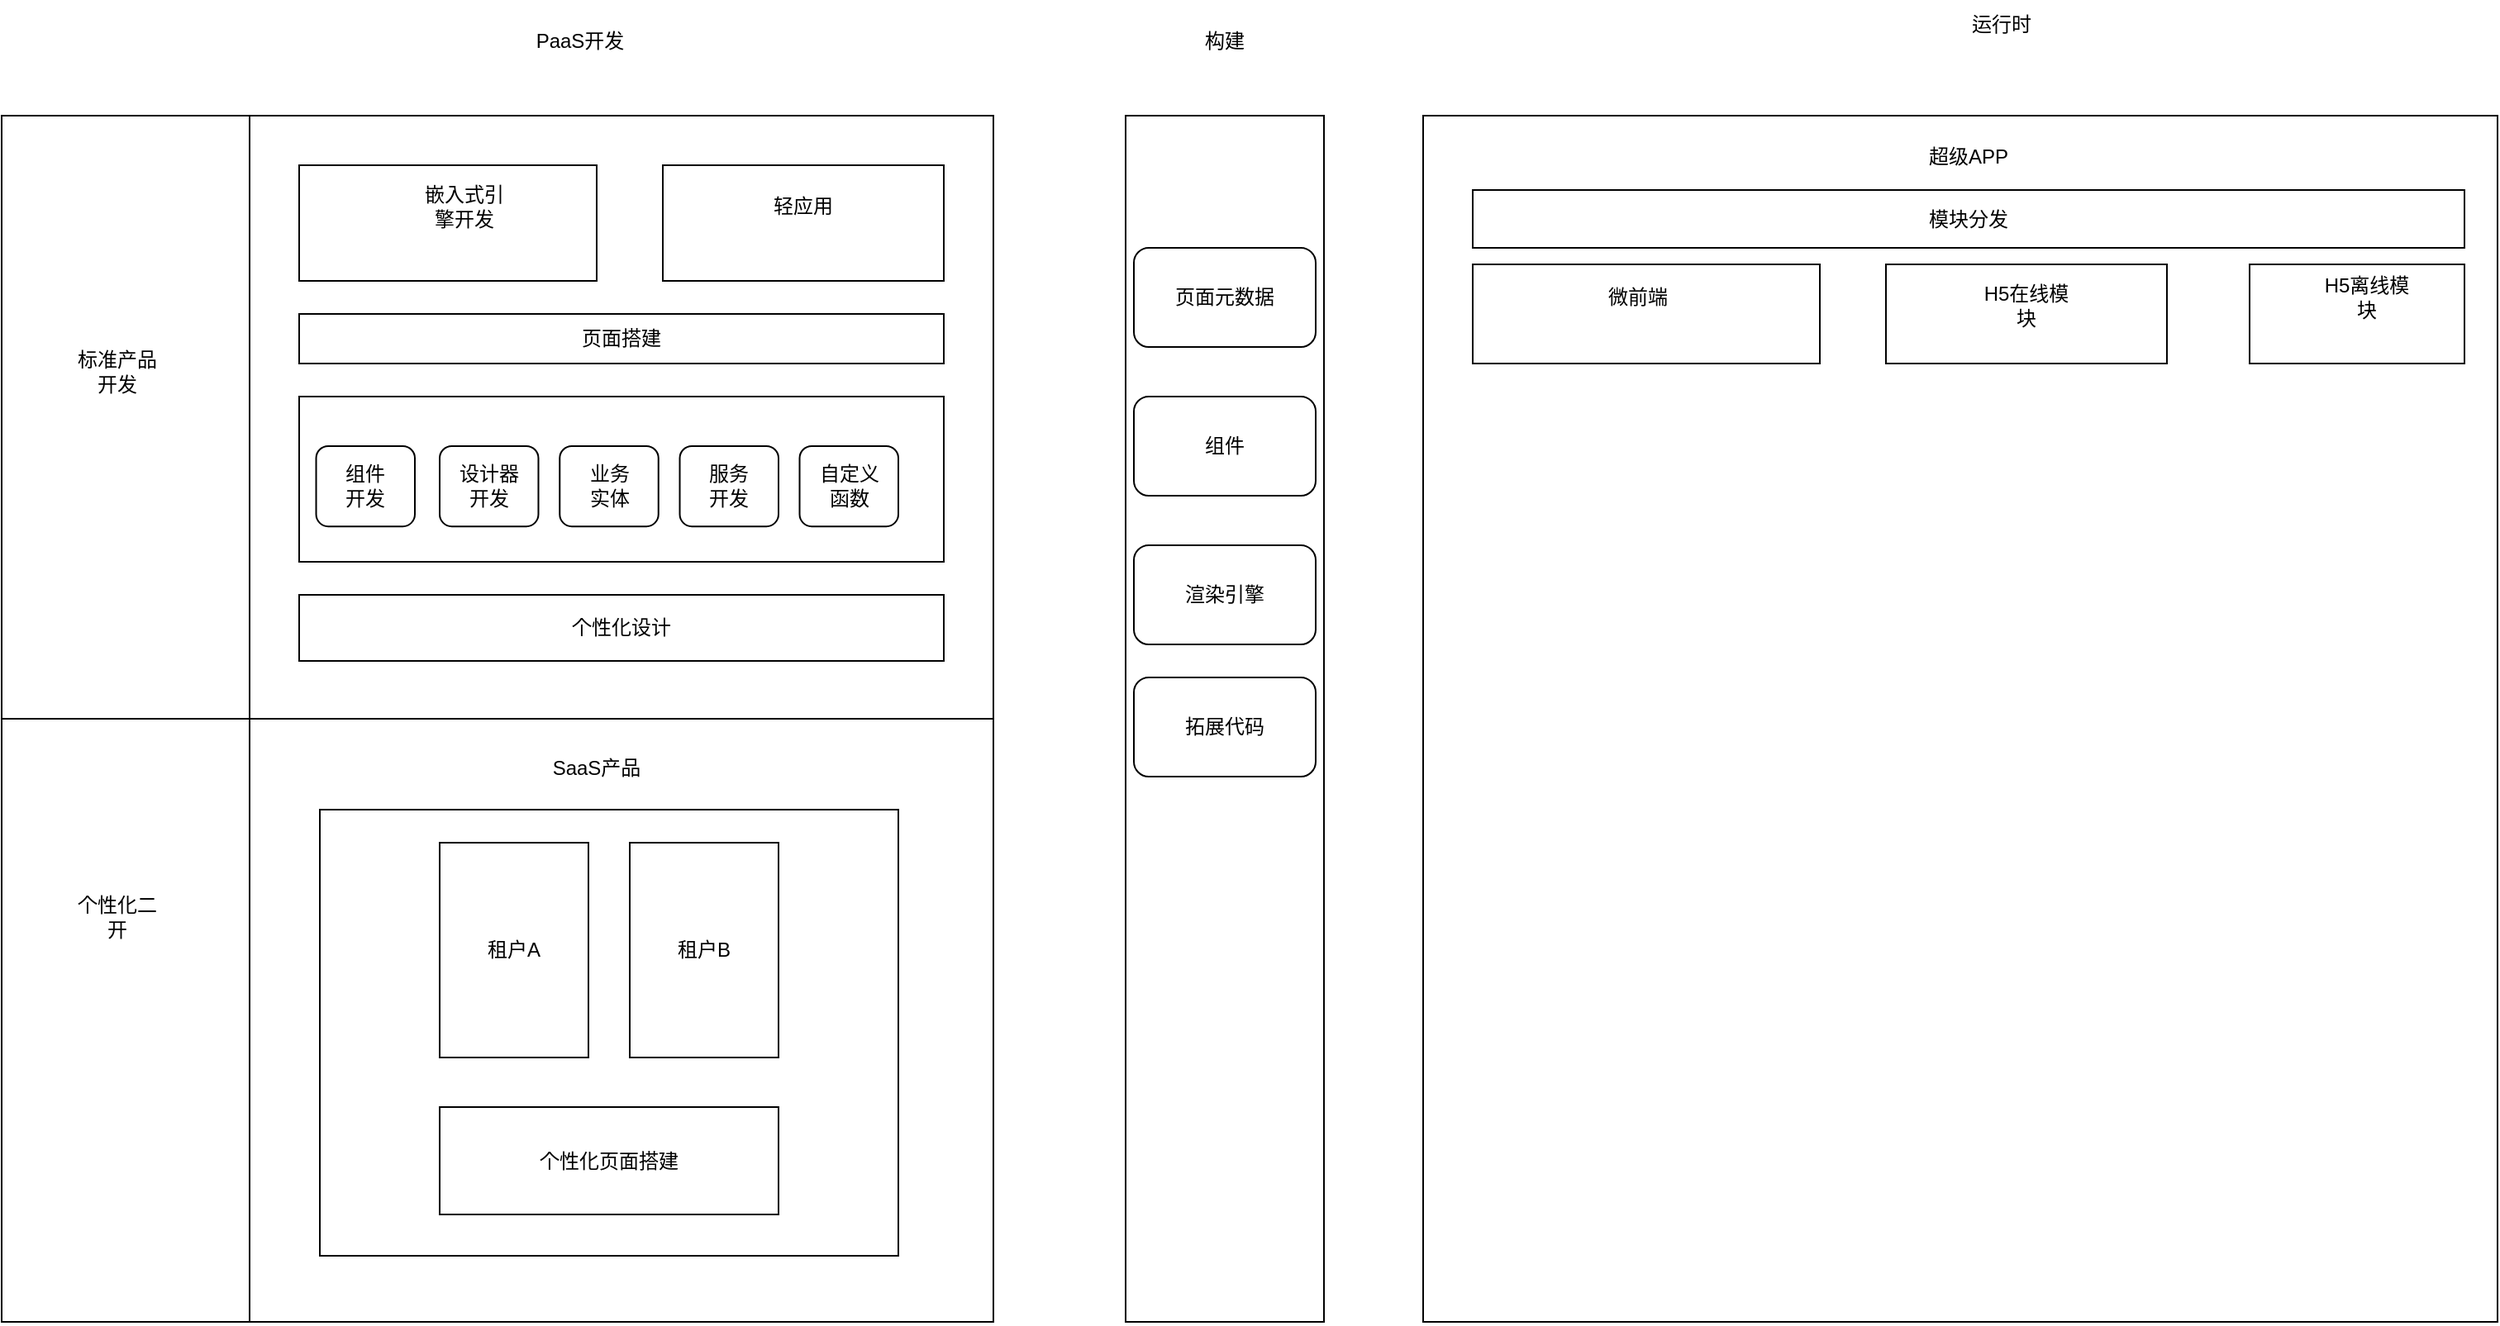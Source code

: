 <mxfile version="16.3.0" type="github">
  <diagram id="Zt27aAjr4QAj1kBU1-q1" name="Page-1">
    <mxGraphModel dx="2253" dy="1938" grid="1" gridSize="10" guides="1" tooltips="1" connect="1" arrows="1" fold="1" page="1" pageScale="1" pageWidth="827" pageHeight="1169" math="0" shadow="0">
      <root>
        <mxCell id="0" />
        <mxCell id="1" parent="0" />
        <mxCell id="z8KMi-OxLpLHsyKg0KSH-1" value="" style="rounded=0;whiteSpace=wrap;html=1;fillColor=none;" vertex="1" parent="1">
          <mxGeometry x="-160" y="30" width="600" height="730" as="geometry" />
        </mxCell>
        <mxCell id="z8KMi-OxLpLHsyKg0KSH-2" value="" style="endArrow=none;html=1;rounded=0;entryX=0;entryY=0.5;entryDx=0;entryDy=0;exitX=1;exitY=0.5;exitDx=0;exitDy=0;" edge="1" parent="1" source="z8KMi-OxLpLHsyKg0KSH-1" target="z8KMi-OxLpLHsyKg0KSH-1">
          <mxGeometry width="50" height="50" relative="1" as="geometry">
            <mxPoint x="-150" y="460" as="sourcePoint" />
            <mxPoint x="-100" y="410" as="targetPoint" />
          </mxGeometry>
        </mxCell>
        <mxCell id="z8KMi-OxLpLHsyKg0KSH-3" value="" style="endArrow=none;html=1;rounded=0;entryX=0.25;entryY=0;entryDx=0;entryDy=0;exitX=0.25;exitY=1;exitDx=0;exitDy=0;" edge="1" parent="1" source="z8KMi-OxLpLHsyKg0KSH-1" target="z8KMi-OxLpLHsyKg0KSH-1">
          <mxGeometry width="50" height="50" relative="1" as="geometry">
            <mxPoint x="-130" y="160" as="sourcePoint" />
            <mxPoint x="-80" y="110" as="targetPoint" />
          </mxGeometry>
        </mxCell>
        <mxCell id="z8KMi-OxLpLHsyKg0KSH-4" value="标准产品开发" style="text;html=1;strokeColor=none;fillColor=none;align=center;verticalAlign=middle;whiteSpace=wrap;rounded=0;" vertex="1" parent="1">
          <mxGeometry x="-120" y="170" width="60" height="30" as="geometry" />
        </mxCell>
        <mxCell id="z8KMi-OxLpLHsyKg0KSH-5" value="个性化二开" style="text;html=1;strokeColor=none;fillColor=none;align=center;verticalAlign=middle;whiteSpace=wrap;rounded=0;" vertex="1" parent="1">
          <mxGeometry x="-120" y="500" width="60" height="30" as="geometry" />
        </mxCell>
        <mxCell id="z8KMi-OxLpLHsyKg0KSH-6" value="PaaS开发" style="text;html=1;strokeColor=none;fillColor=none;align=center;verticalAlign=middle;whiteSpace=wrap;rounded=0;" vertex="1" parent="1">
          <mxGeometry x="160" y="-30" width="60" height="30" as="geometry" />
        </mxCell>
        <mxCell id="z8KMi-OxLpLHsyKg0KSH-7" value="" style="rounded=0;whiteSpace=wrap;html=1;fillColor=none;" vertex="1" parent="1">
          <mxGeometry x="20" y="60" width="180" height="70" as="geometry" />
        </mxCell>
        <mxCell id="z8KMi-OxLpLHsyKg0KSH-8" value="" style="rounded=0;whiteSpace=wrap;html=1;fillColor=none;" vertex="1" parent="1">
          <mxGeometry x="520" y="30" width="120" height="730" as="geometry" />
        </mxCell>
        <mxCell id="z8KMi-OxLpLHsyKg0KSH-9" value="构建" style="text;html=1;strokeColor=none;fillColor=none;align=center;verticalAlign=middle;whiteSpace=wrap;rounded=0;" vertex="1" parent="1">
          <mxGeometry x="550" y="-30" width="60" height="30" as="geometry" />
        </mxCell>
        <mxCell id="z8KMi-OxLpLHsyKg0KSH-10" value="" style="rounded=0;whiteSpace=wrap;html=1;fillColor=none;" vertex="1" parent="1">
          <mxGeometry x="700" y="30" width="650" height="730" as="geometry" />
        </mxCell>
        <mxCell id="z8KMi-OxLpLHsyKg0KSH-11" value="运行时" style="text;html=1;strokeColor=none;fillColor=none;align=center;verticalAlign=middle;whiteSpace=wrap;rounded=0;" vertex="1" parent="1">
          <mxGeometry x="1020" y="-40" width="60" height="30" as="geometry" />
        </mxCell>
        <mxCell id="z8KMi-OxLpLHsyKg0KSH-12" value="嵌入式引擎开发" style="text;html=1;strokeColor=none;fillColor=none;align=center;verticalAlign=middle;whiteSpace=wrap;rounded=0;" vertex="1" parent="1">
          <mxGeometry x="90" y="70" width="60" height="30" as="geometry" />
        </mxCell>
        <mxCell id="z8KMi-OxLpLHsyKg0KSH-13" value="" style="rounded=0;whiteSpace=wrap;html=1;fillColor=none;" vertex="1" parent="1">
          <mxGeometry x="240" y="60" width="170" height="70" as="geometry" />
        </mxCell>
        <mxCell id="z8KMi-OxLpLHsyKg0KSH-14" value="轻应用" style="text;html=1;strokeColor=none;fillColor=none;align=center;verticalAlign=middle;whiteSpace=wrap;rounded=0;" vertex="1" parent="1">
          <mxGeometry x="295" y="70" width="60" height="30" as="geometry" />
        </mxCell>
        <mxCell id="z8KMi-OxLpLHsyKg0KSH-15" value="" style="rounded=0;whiteSpace=wrap;html=1;fillColor=none;" vertex="1" parent="1">
          <mxGeometry x="32.5" y="450" width="350" height="270" as="geometry" />
        </mxCell>
        <mxCell id="z8KMi-OxLpLHsyKg0KSH-16" value="SaaS产品" style="text;html=1;strokeColor=none;fillColor=none;align=center;verticalAlign=middle;whiteSpace=wrap;rounded=0;" vertex="1" parent="1">
          <mxGeometry x="170" y="410" width="60" height="30" as="geometry" />
        </mxCell>
        <mxCell id="z8KMi-OxLpLHsyKg0KSH-23" value="页面搭建" style="rounded=0;whiteSpace=wrap;html=1;fillColor=none;" vertex="1" parent="1">
          <mxGeometry x="20" y="150" width="390" height="30" as="geometry" />
        </mxCell>
        <mxCell id="z8KMi-OxLpLHsyKg0KSH-24" value="租户A" style="rounded=0;whiteSpace=wrap;html=1;fillColor=none;" vertex="1" parent="1">
          <mxGeometry x="105" y="470" width="90" height="130" as="geometry" />
        </mxCell>
        <mxCell id="z8KMi-OxLpLHsyKg0KSH-25" value="租户B" style="rounded=0;whiteSpace=wrap;html=1;fillColor=none;" vertex="1" parent="1">
          <mxGeometry x="220" y="470" width="90" height="130" as="geometry" />
        </mxCell>
        <mxCell id="z8KMi-OxLpLHsyKg0KSH-26" value="个性化页面搭建" style="rounded=0;whiteSpace=wrap;html=1;fillColor=none;" vertex="1" parent="1">
          <mxGeometry x="105" y="630" width="205" height="65" as="geometry" />
        </mxCell>
        <mxCell id="z8KMi-OxLpLHsyKg0KSH-28" value="个性化设计" style="rounded=0;whiteSpace=wrap;html=1;fillColor=none;" vertex="1" parent="1">
          <mxGeometry x="20" y="320" width="390" height="40" as="geometry" />
        </mxCell>
        <mxCell id="z8KMi-OxLpLHsyKg0KSH-29" value="页面元数据" style="rounded=1;whiteSpace=wrap;html=1;fillColor=none;" vertex="1" parent="1">
          <mxGeometry x="525" y="110" width="110" height="60" as="geometry" />
        </mxCell>
        <mxCell id="z8KMi-OxLpLHsyKg0KSH-30" value="组件" style="rounded=1;whiteSpace=wrap;html=1;fillColor=none;" vertex="1" parent="1">
          <mxGeometry x="525" y="200" width="110" height="60" as="geometry" />
        </mxCell>
        <mxCell id="z8KMi-OxLpLHsyKg0KSH-31" value="渲染引擎" style="rounded=1;whiteSpace=wrap;html=1;fillColor=none;" vertex="1" parent="1">
          <mxGeometry x="525" y="290" width="110" height="60" as="geometry" />
        </mxCell>
        <mxCell id="z8KMi-OxLpLHsyKg0KSH-17" value="" style="rounded=0;whiteSpace=wrap;html=1;fillColor=none;" vertex="1" parent="1">
          <mxGeometry x="20" y="200" width="390" height="100" as="geometry" />
        </mxCell>
        <mxCell id="z8KMi-OxLpLHsyKg0KSH-18" value="组件&lt;br&gt;开发" style="rounded=1;whiteSpace=wrap;html=1;fillColor=none;" vertex="1" parent="1">
          <mxGeometry x="30.26" y="230" width="59.74" height="48.57" as="geometry" />
        </mxCell>
        <mxCell id="z8KMi-OxLpLHsyKg0KSH-32" value="设计器&lt;br&gt;开发" style="rounded=1;whiteSpace=wrap;html=1;fillColor=none;" vertex="1" parent="1">
          <mxGeometry x="105" y="230" width="59.74" height="48.57" as="geometry" />
        </mxCell>
        <mxCell id="z8KMi-OxLpLHsyKg0KSH-33" value="服务&lt;br&gt;开发" style="rounded=1;whiteSpace=wrap;html=1;fillColor=none;" vertex="1" parent="1">
          <mxGeometry x="250.26" y="230" width="59.74" height="48.57" as="geometry" />
        </mxCell>
        <mxCell id="z8KMi-OxLpLHsyKg0KSH-34" value="业务&lt;br&gt;实体" style="rounded=1;whiteSpace=wrap;html=1;fillColor=none;" vertex="1" parent="1">
          <mxGeometry x="177.63" y="230" width="59.74" height="48.57" as="geometry" />
        </mxCell>
        <mxCell id="z8KMi-OxLpLHsyKg0KSH-35" value="自定义&lt;br&gt;函数" style="rounded=1;whiteSpace=wrap;html=1;fillColor=none;" vertex="1" parent="1">
          <mxGeometry x="322.76" y="230" width="59.74" height="48.57" as="geometry" />
        </mxCell>
        <mxCell id="z8KMi-OxLpLHsyKg0KSH-36" value="拓展代码" style="rounded=1;whiteSpace=wrap;html=1;fillColor=none;" vertex="1" parent="1">
          <mxGeometry x="525" y="370" width="110" height="60" as="geometry" />
        </mxCell>
        <mxCell id="z8KMi-OxLpLHsyKg0KSH-37" value="" style="rounded=0;whiteSpace=wrap;html=1;fillColor=none;" vertex="1" parent="1">
          <mxGeometry x="730" y="120" width="210" height="60" as="geometry" />
        </mxCell>
        <mxCell id="z8KMi-OxLpLHsyKg0KSH-38" value="微前端" style="text;html=1;strokeColor=none;fillColor=none;align=center;verticalAlign=middle;whiteSpace=wrap;rounded=0;" vertex="1" parent="1">
          <mxGeometry x="800" y="125" width="60" height="30" as="geometry" />
        </mxCell>
        <mxCell id="z8KMi-OxLpLHsyKg0KSH-39" value="" style="rounded=0;whiteSpace=wrap;html=1;fillColor=none;" vertex="1" parent="1">
          <mxGeometry x="980" y="120" width="170" height="60" as="geometry" />
        </mxCell>
        <mxCell id="z8KMi-OxLpLHsyKg0KSH-40" value="H5在线模块" style="text;html=1;strokeColor=none;fillColor=none;align=center;verticalAlign=middle;whiteSpace=wrap;rounded=0;" vertex="1" parent="1">
          <mxGeometry x="1035" y="130" width="60" height="30" as="geometry" />
        </mxCell>
        <mxCell id="z8KMi-OxLpLHsyKg0KSH-41" value="" style="rounded=0;whiteSpace=wrap;html=1;fillColor=none;" vertex="1" parent="1">
          <mxGeometry x="1200" y="120" width="130" height="60" as="geometry" />
        </mxCell>
        <mxCell id="z8KMi-OxLpLHsyKg0KSH-42" value="H5离线模块" style="text;html=1;strokeColor=none;fillColor=none;align=center;verticalAlign=middle;whiteSpace=wrap;rounded=0;" vertex="1" parent="1">
          <mxGeometry x="1241" y="125" width="60" height="30" as="geometry" />
        </mxCell>
        <mxCell id="z8KMi-OxLpLHsyKg0KSH-43" value="超级APP" style="text;html=1;strokeColor=none;fillColor=none;align=center;verticalAlign=middle;whiteSpace=wrap;rounded=0;" vertex="1" parent="1">
          <mxGeometry x="1000" y="40" width="60" height="30" as="geometry" />
        </mxCell>
        <mxCell id="z8KMi-OxLpLHsyKg0KSH-44" value="模块分发" style="rounded=0;whiteSpace=wrap;html=1;fillColor=none;" vertex="1" parent="1">
          <mxGeometry x="730" y="75" width="600" height="35" as="geometry" />
        </mxCell>
      </root>
    </mxGraphModel>
  </diagram>
</mxfile>
